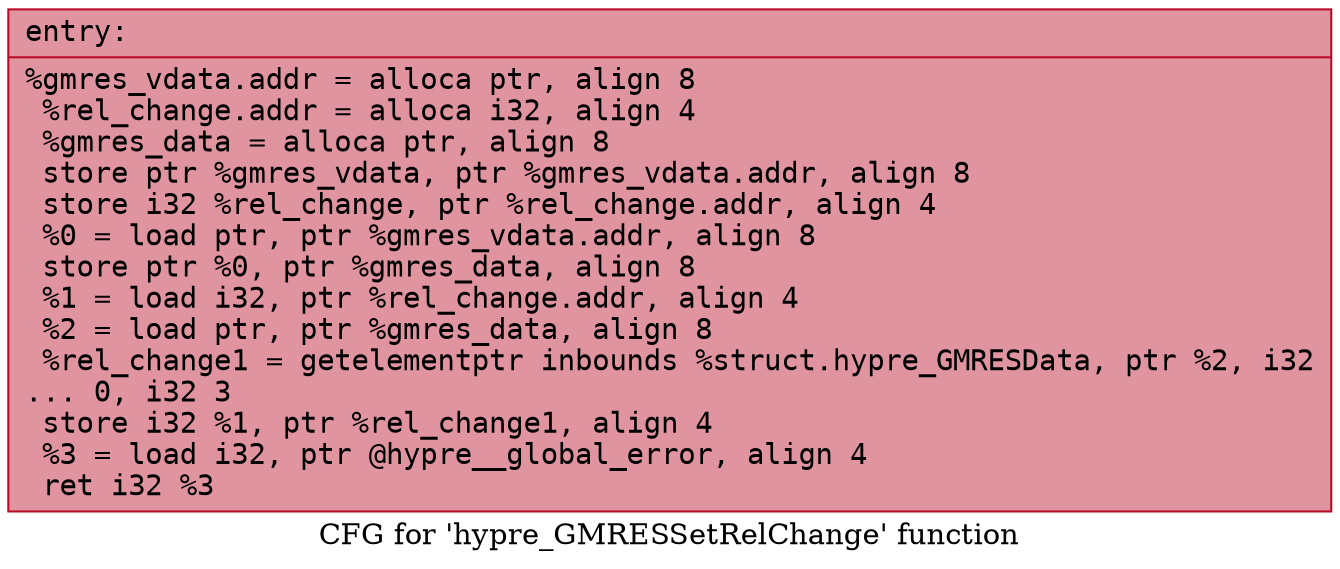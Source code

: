 digraph "CFG for 'hypre_GMRESSetRelChange' function" {
	label="CFG for 'hypre_GMRESSetRelChange' function";

	Node0x56458ac20790 [shape=record,color="#b70d28ff", style=filled, fillcolor="#b70d2870" fontname="Courier",label="{entry:\l|  %gmres_vdata.addr = alloca ptr, align 8\l  %rel_change.addr = alloca i32, align 4\l  %gmres_data = alloca ptr, align 8\l  store ptr %gmres_vdata, ptr %gmres_vdata.addr, align 8\l  store i32 %rel_change, ptr %rel_change.addr, align 4\l  %0 = load ptr, ptr %gmres_vdata.addr, align 8\l  store ptr %0, ptr %gmres_data, align 8\l  %1 = load i32, ptr %rel_change.addr, align 4\l  %2 = load ptr, ptr %gmres_data, align 8\l  %rel_change1 = getelementptr inbounds %struct.hypre_GMRESData, ptr %2, i32\l... 0, i32 3\l  store i32 %1, ptr %rel_change1, align 4\l  %3 = load i32, ptr @hypre__global_error, align 4\l  ret i32 %3\l}"];
}
